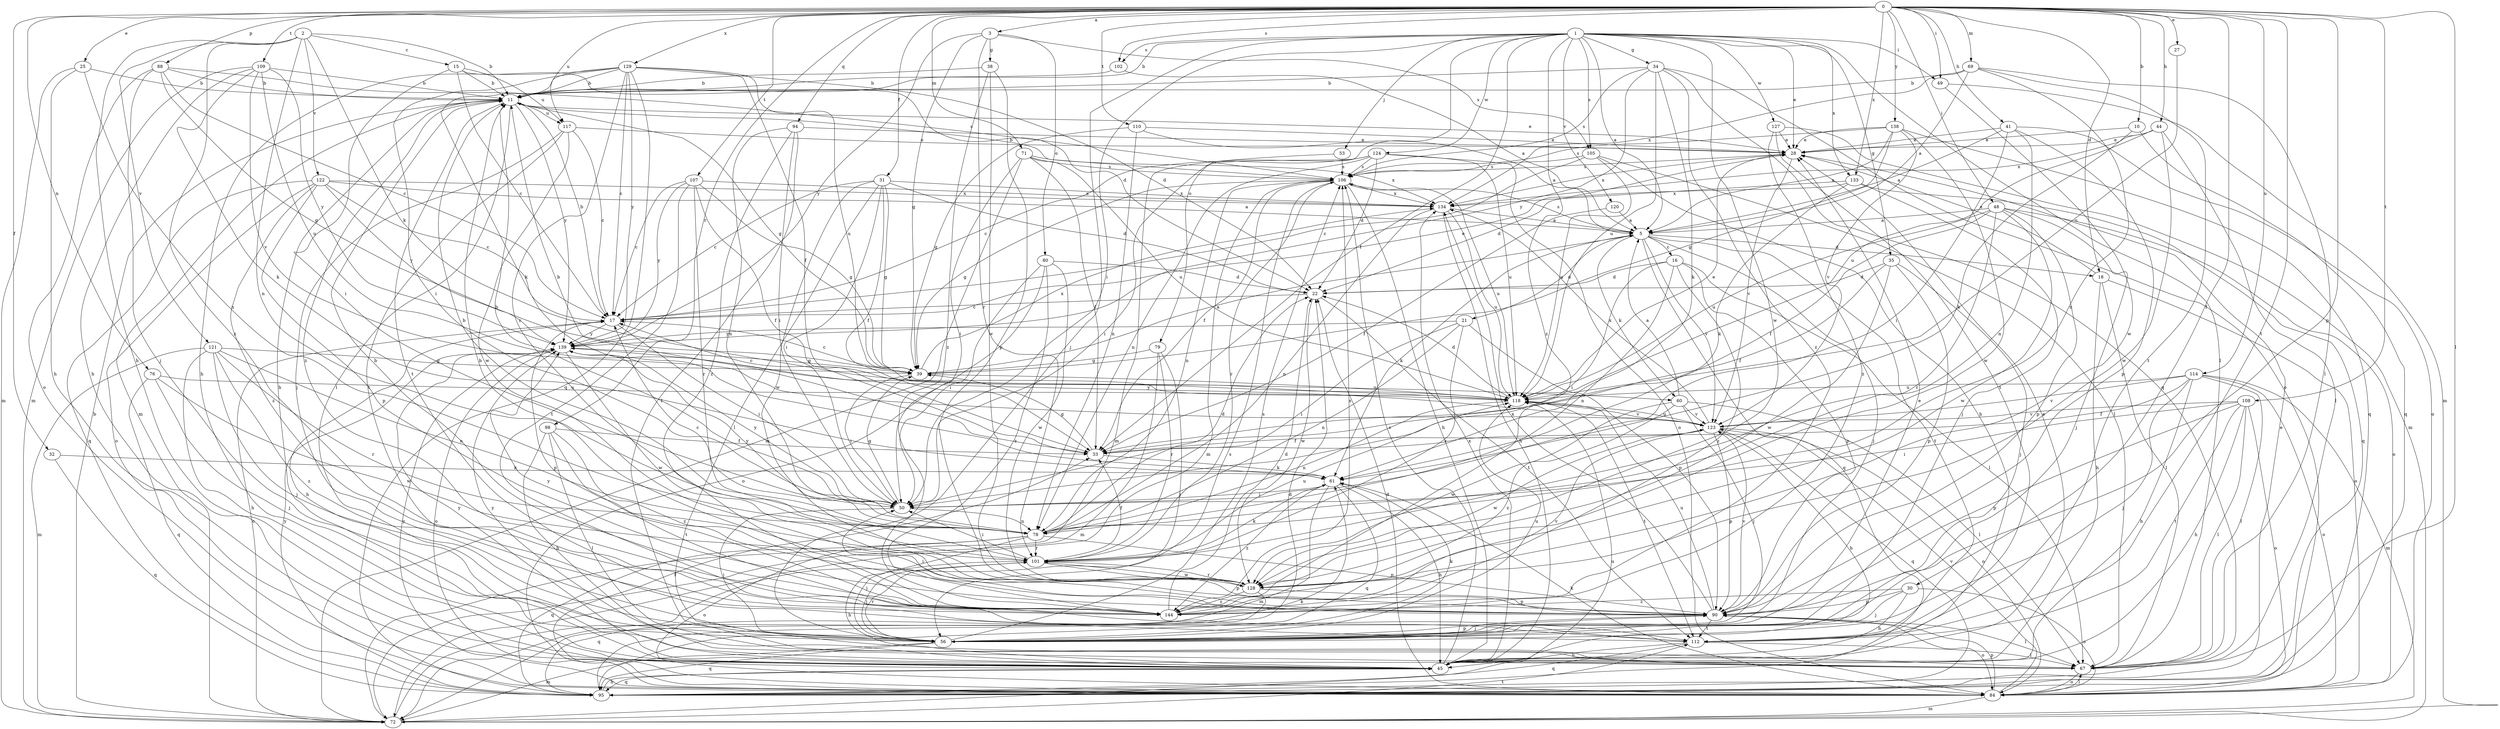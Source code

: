 strict digraph  {
0;
1;
2;
3;
5;
10;
11;
15;
16;
17;
18;
21;
22;
25;
27;
28;
30;
31;
32;
33;
34;
35;
38;
39;
41;
44;
45;
48;
49;
50;
53;
56;
60;
61;
67;
69;
71;
72;
76;
78;
79;
80;
84;
88;
90;
94;
95;
98;
101;
102;
105;
106;
107;
108;
109;
110;
112;
114;
117;
118;
120;
121;
122;
123;
124;
127;
128;
129;
133;
134;
138;
139;
144;
0 -> 3  [label=a];
0 -> 10  [label=b];
0 -> 18  [label=d];
0 -> 25  [label=e];
0 -> 27  [label=e];
0 -> 30  [label=f];
0 -> 31  [label=f];
0 -> 32  [label=f];
0 -> 41  [label=h];
0 -> 44  [label=h];
0 -> 48  [label=i];
0 -> 49  [label=i];
0 -> 67  [label=l];
0 -> 69  [label=m];
0 -> 71  [label=m];
0 -> 76  [label=n];
0 -> 88  [label=p];
0 -> 90  [label=p];
0 -> 94  [label=q];
0 -> 98  [label=r];
0 -> 102  [label=s];
0 -> 107  [label=t];
0 -> 108  [label=t];
0 -> 109  [label=t];
0 -> 110  [label=t];
0 -> 112  [label=t];
0 -> 114  [label=u];
0 -> 117  [label=u];
0 -> 129  [label=x];
0 -> 133  [label=x];
0 -> 138  [label=y];
1 -> 5  [label=a];
1 -> 11  [label=b];
1 -> 28  [label=e];
1 -> 33  [label=f];
1 -> 34  [label=g];
1 -> 35  [label=g];
1 -> 49  [label=i];
1 -> 50  [label=i];
1 -> 53  [label=j];
1 -> 56  [label=j];
1 -> 67  [label=l];
1 -> 79  [label=o];
1 -> 102  [label=s];
1 -> 105  [label=s];
1 -> 120  [label=v];
1 -> 124  [label=w];
1 -> 127  [label=w];
1 -> 128  [label=w];
1 -> 133  [label=x];
1 -> 144  [label=z];
2 -> 11  [label=b];
2 -> 15  [label=c];
2 -> 45  [label=h];
2 -> 60  [label=k];
2 -> 78  [label=n];
2 -> 121  [label=v];
2 -> 122  [label=v];
2 -> 144  [label=z];
3 -> 38  [label=g];
3 -> 39  [label=g];
3 -> 80  [label=o];
3 -> 101  [label=r];
3 -> 105  [label=s];
3 -> 139  [label=y];
5 -> 16  [label=c];
5 -> 18  [label=d];
5 -> 21  [label=d];
5 -> 56  [label=j];
5 -> 60  [label=k];
5 -> 61  [label=k];
5 -> 95  [label=q];
5 -> 106  [label=s];
5 -> 112  [label=t];
5 -> 123  [label=v];
10 -> 28  [label=e];
10 -> 61  [label=k];
10 -> 95  [label=q];
11 -> 28  [label=e];
11 -> 39  [label=g];
11 -> 45  [label=h];
11 -> 67  [label=l];
11 -> 72  [label=m];
11 -> 112  [label=t];
11 -> 117  [label=u];
11 -> 139  [label=y];
11 -> 144  [label=z];
15 -> 11  [label=b];
15 -> 17  [label=c];
15 -> 22  [label=d];
15 -> 50  [label=i];
15 -> 117  [label=u];
16 -> 22  [label=d];
16 -> 50  [label=i];
16 -> 67  [label=l];
16 -> 78  [label=n];
16 -> 90  [label=p];
16 -> 144  [label=z];
17 -> 11  [label=b];
17 -> 28  [label=e];
17 -> 45  [label=h];
17 -> 50  [label=i];
17 -> 90  [label=p];
17 -> 139  [label=y];
18 -> 28  [label=e];
18 -> 45  [label=h];
18 -> 67  [label=l];
18 -> 84  [label=o];
21 -> 50  [label=i];
21 -> 78  [label=n];
21 -> 90  [label=p];
21 -> 101  [label=r];
21 -> 139  [label=y];
22 -> 17  [label=c];
22 -> 112  [label=t];
22 -> 128  [label=w];
25 -> 11  [label=b];
25 -> 45  [label=h];
25 -> 72  [label=m];
25 -> 78  [label=n];
27 -> 118  [label=u];
28 -> 106  [label=s];
28 -> 123  [label=v];
28 -> 134  [label=x];
30 -> 45  [label=h];
30 -> 56  [label=j];
30 -> 84  [label=o];
30 -> 90  [label=p];
30 -> 144  [label=z];
31 -> 17  [label=c];
31 -> 22  [label=d];
31 -> 33  [label=f];
31 -> 39  [label=g];
31 -> 50  [label=i];
31 -> 67  [label=l];
31 -> 128  [label=w];
31 -> 134  [label=x];
32 -> 61  [label=k];
32 -> 95  [label=q];
33 -> 11  [label=b];
33 -> 39  [label=g];
33 -> 61  [label=k];
34 -> 11  [label=b];
34 -> 61  [label=k];
34 -> 84  [label=o];
34 -> 95  [label=q];
34 -> 106  [label=s];
34 -> 118  [label=u];
34 -> 139  [label=y];
34 -> 144  [label=z];
35 -> 22  [label=d];
35 -> 33  [label=f];
35 -> 56  [label=j];
35 -> 90  [label=p];
35 -> 128  [label=w];
38 -> 11  [label=b];
38 -> 90  [label=p];
38 -> 128  [label=w];
38 -> 144  [label=z];
39 -> 5  [label=a];
39 -> 17  [label=c];
39 -> 50  [label=i];
39 -> 118  [label=u];
39 -> 134  [label=x];
41 -> 5  [label=a];
41 -> 28  [label=e];
41 -> 50  [label=i];
41 -> 78  [label=n];
41 -> 84  [label=o];
41 -> 90  [label=p];
44 -> 28  [label=e];
44 -> 67  [label=l];
44 -> 118  [label=u];
44 -> 128  [label=w];
44 -> 134  [label=x];
45 -> 28  [label=e];
45 -> 95  [label=q];
45 -> 106  [label=s];
45 -> 134  [label=x];
45 -> 139  [label=y];
48 -> 5  [label=a];
48 -> 33  [label=f];
48 -> 56  [label=j];
48 -> 84  [label=o];
48 -> 90  [label=p];
48 -> 101  [label=r];
48 -> 118  [label=u];
48 -> 128  [label=w];
49 -> 72  [label=m];
49 -> 128  [label=w];
50 -> 11  [label=b];
50 -> 39  [label=g];
50 -> 56  [label=j];
50 -> 78  [label=n];
50 -> 139  [label=y];
53 -> 72  [label=m];
53 -> 106  [label=s];
56 -> 28  [label=e];
56 -> 61  [label=k];
56 -> 72  [label=m];
56 -> 90  [label=p];
56 -> 95  [label=q];
56 -> 101  [label=r];
56 -> 106  [label=s];
56 -> 118  [label=u];
60 -> 5  [label=a];
60 -> 56  [label=j];
60 -> 67  [label=l];
60 -> 123  [label=v];
60 -> 128  [label=w];
60 -> 144  [label=z];
61 -> 45  [label=h];
61 -> 50  [label=i];
61 -> 72  [label=m];
61 -> 95  [label=q];
61 -> 144  [label=z];
67 -> 84  [label=o];
67 -> 139  [label=y];
69 -> 5  [label=a];
69 -> 11  [label=b];
69 -> 67  [label=l];
69 -> 78  [label=n];
69 -> 112  [label=t];
69 -> 134  [label=x];
71 -> 33  [label=f];
71 -> 50  [label=i];
71 -> 72  [label=m];
71 -> 106  [label=s];
71 -> 118  [label=u];
71 -> 134  [label=x];
72 -> 11  [label=b];
72 -> 17  [label=c];
72 -> 61  [label=k];
72 -> 106  [label=s];
72 -> 112  [label=t];
72 -> 118  [label=u];
76 -> 56  [label=j];
76 -> 95  [label=q];
76 -> 118  [label=u];
76 -> 128  [label=w];
78 -> 11  [label=b];
78 -> 17  [label=c];
78 -> 22  [label=d];
78 -> 56  [label=j];
78 -> 84  [label=o];
78 -> 90  [label=p];
78 -> 95  [label=q];
78 -> 101  [label=r];
78 -> 139  [label=y];
79 -> 39  [label=g];
79 -> 56  [label=j];
79 -> 72  [label=m];
79 -> 101  [label=r];
80 -> 22  [label=d];
80 -> 50  [label=i];
80 -> 84  [label=o];
80 -> 128  [label=w];
80 -> 144  [label=z];
84 -> 22  [label=d];
84 -> 33  [label=f];
84 -> 61  [label=k];
84 -> 67  [label=l];
84 -> 72  [label=m];
84 -> 90  [label=p];
84 -> 123  [label=v];
84 -> 139  [label=y];
88 -> 11  [label=b];
88 -> 17  [label=c];
88 -> 39  [label=g];
88 -> 56  [label=j];
88 -> 84  [label=o];
88 -> 106  [label=s];
90 -> 11  [label=b];
90 -> 50  [label=i];
90 -> 56  [label=j];
90 -> 67  [label=l];
90 -> 84  [label=o];
90 -> 112  [label=t];
90 -> 118  [label=u];
90 -> 123  [label=v];
90 -> 134  [label=x];
94 -> 28  [label=e];
94 -> 50  [label=i];
94 -> 67  [label=l];
94 -> 78  [label=n];
94 -> 144  [label=z];
95 -> 22  [label=d];
95 -> 28  [label=e];
95 -> 45  [label=h];
95 -> 139  [label=y];
98 -> 33  [label=f];
98 -> 45  [label=h];
98 -> 67  [label=l];
98 -> 112  [label=t];
98 -> 144  [label=z];
101 -> 33  [label=f];
101 -> 45  [label=h];
101 -> 50  [label=i];
101 -> 56  [label=j];
101 -> 61  [label=k];
101 -> 90  [label=p];
101 -> 118  [label=u];
101 -> 128  [label=w];
102 -> 5  [label=a];
102 -> 11  [label=b];
105 -> 17  [label=c];
105 -> 45  [label=h];
105 -> 67  [label=l];
105 -> 106  [label=s];
105 -> 118  [label=u];
106 -> 11  [label=b];
106 -> 33  [label=f];
106 -> 39  [label=g];
106 -> 45  [label=h];
106 -> 72  [label=m];
106 -> 78  [label=n];
106 -> 101  [label=r];
106 -> 118  [label=u];
106 -> 134  [label=x];
107 -> 17  [label=c];
107 -> 33  [label=f];
107 -> 39  [label=g];
107 -> 101  [label=r];
107 -> 112  [label=t];
107 -> 134  [label=x];
107 -> 139  [label=y];
108 -> 45  [label=h];
108 -> 50  [label=i];
108 -> 67  [label=l];
108 -> 84  [label=o];
108 -> 90  [label=p];
108 -> 112  [label=t];
108 -> 123  [label=v];
109 -> 11  [label=b];
109 -> 45  [label=h];
109 -> 61  [label=k];
109 -> 72  [label=m];
109 -> 118  [label=u];
109 -> 123  [label=v];
109 -> 139  [label=y];
110 -> 5  [label=a];
110 -> 28  [label=e];
110 -> 39  [label=g];
110 -> 78  [label=n];
112 -> 45  [label=h];
112 -> 67  [label=l];
112 -> 95  [label=q];
114 -> 33  [label=f];
114 -> 45  [label=h];
114 -> 56  [label=j];
114 -> 67  [label=l];
114 -> 72  [label=m];
114 -> 84  [label=o];
114 -> 118  [label=u];
114 -> 123  [label=v];
117 -> 17  [label=c];
117 -> 28  [label=e];
117 -> 56  [label=j];
117 -> 112  [label=t];
117 -> 128  [label=w];
118 -> 17  [label=c];
118 -> 22  [label=d];
118 -> 28  [label=e];
118 -> 78  [label=n];
118 -> 112  [label=t];
118 -> 123  [label=v];
120 -> 5  [label=a];
120 -> 33  [label=f];
121 -> 39  [label=g];
121 -> 45  [label=h];
121 -> 56  [label=j];
121 -> 72  [label=m];
121 -> 78  [label=n];
121 -> 101  [label=r];
121 -> 144  [label=z];
122 -> 5  [label=a];
122 -> 17  [label=c];
122 -> 84  [label=o];
122 -> 90  [label=p];
122 -> 95  [label=q];
122 -> 134  [label=x];
122 -> 139  [label=y];
122 -> 144  [label=z];
123 -> 33  [label=f];
123 -> 45  [label=h];
123 -> 84  [label=o];
123 -> 90  [label=p];
123 -> 95  [label=q];
123 -> 118  [label=u];
123 -> 128  [label=w];
123 -> 134  [label=x];
123 -> 139  [label=y];
124 -> 17  [label=c];
124 -> 22  [label=d];
124 -> 50  [label=i];
124 -> 78  [label=n];
124 -> 84  [label=o];
124 -> 106  [label=s];
124 -> 118  [label=u];
127 -> 28  [label=e];
127 -> 72  [label=m];
127 -> 112  [label=t];
127 -> 144  [label=z];
128 -> 90  [label=p];
128 -> 95  [label=q];
128 -> 101  [label=r];
128 -> 144  [label=z];
129 -> 11  [label=b];
129 -> 17  [label=c];
129 -> 22  [label=d];
129 -> 33  [label=f];
129 -> 45  [label=h];
129 -> 50  [label=i];
129 -> 61  [label=k];
129 -> 95  [label=q];
129 -> 101  [label=r];
129 -> 118  [label=u];
129 -> 139  [label=y];
133 -> 22  [label=d];
133 -> 56  [label=j];
133 -> 61  [label=k];
133 -> 95  [label=q];
133 -> 134  [label=x];
134 -> 5  [label=a];
134 -> 45  [label=h];
134 -> 78  [label=n];
134 -> 118  [label=u];
138 -> 5  [label=a];
138 -> 28  [label=e];
138 -> 39  [label=g];
138 -> 95  [label=q];
138 -> 106  [label=s];
138 -> 123  [label=v];
138 -> 128  [label=w];
139 -> 39  [label=g];
139 -> 84  [label=o];
139 -> 128  [label=w];
144 -> 11  [label=b];
144 -> 22  [label=d];
144 -> 106  [label=s];
144 -> 123  [label=v];
144 -> 139  [label=y];
}
